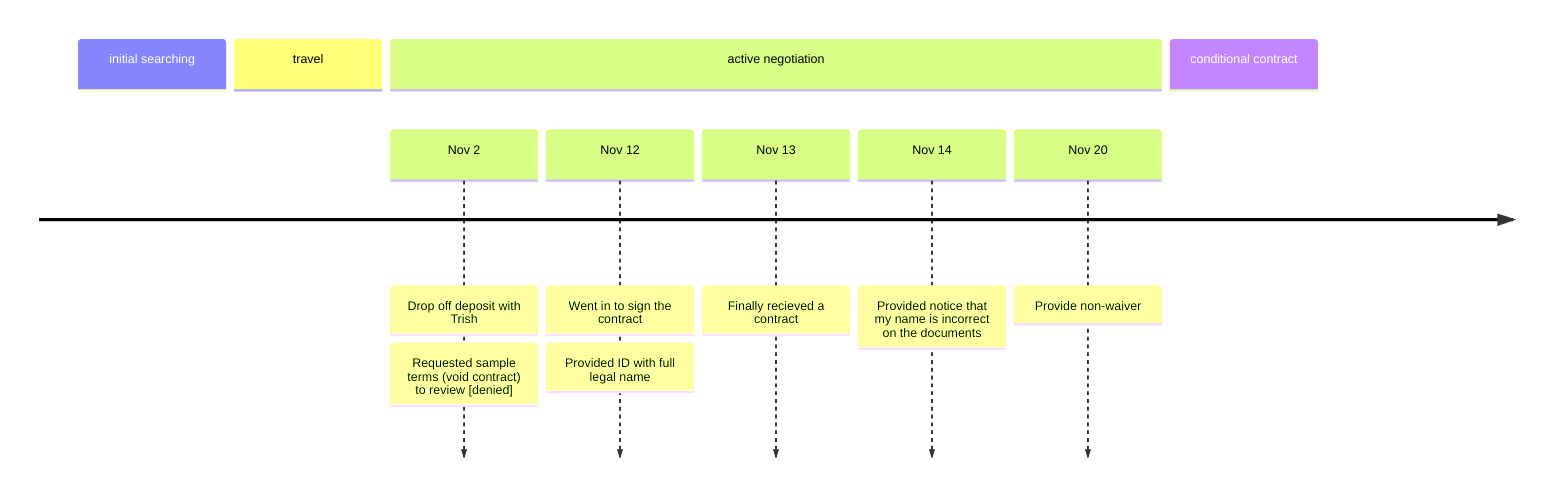 timeline
    section initial searching
    section travel
    section active negotiation
        Nov 2: Drop off deposit with Trish
             : Requested sample terms (void contract) to review [denied]
        Nov 12: Went in to sign the contract
              : Provided ID with full legal name
        Nov 13: Finally recieved a contract
        Nov 14: Provided notice that my name is incorrect on the documents
        Nov 20: Provide non-waiver
    section conditional contract